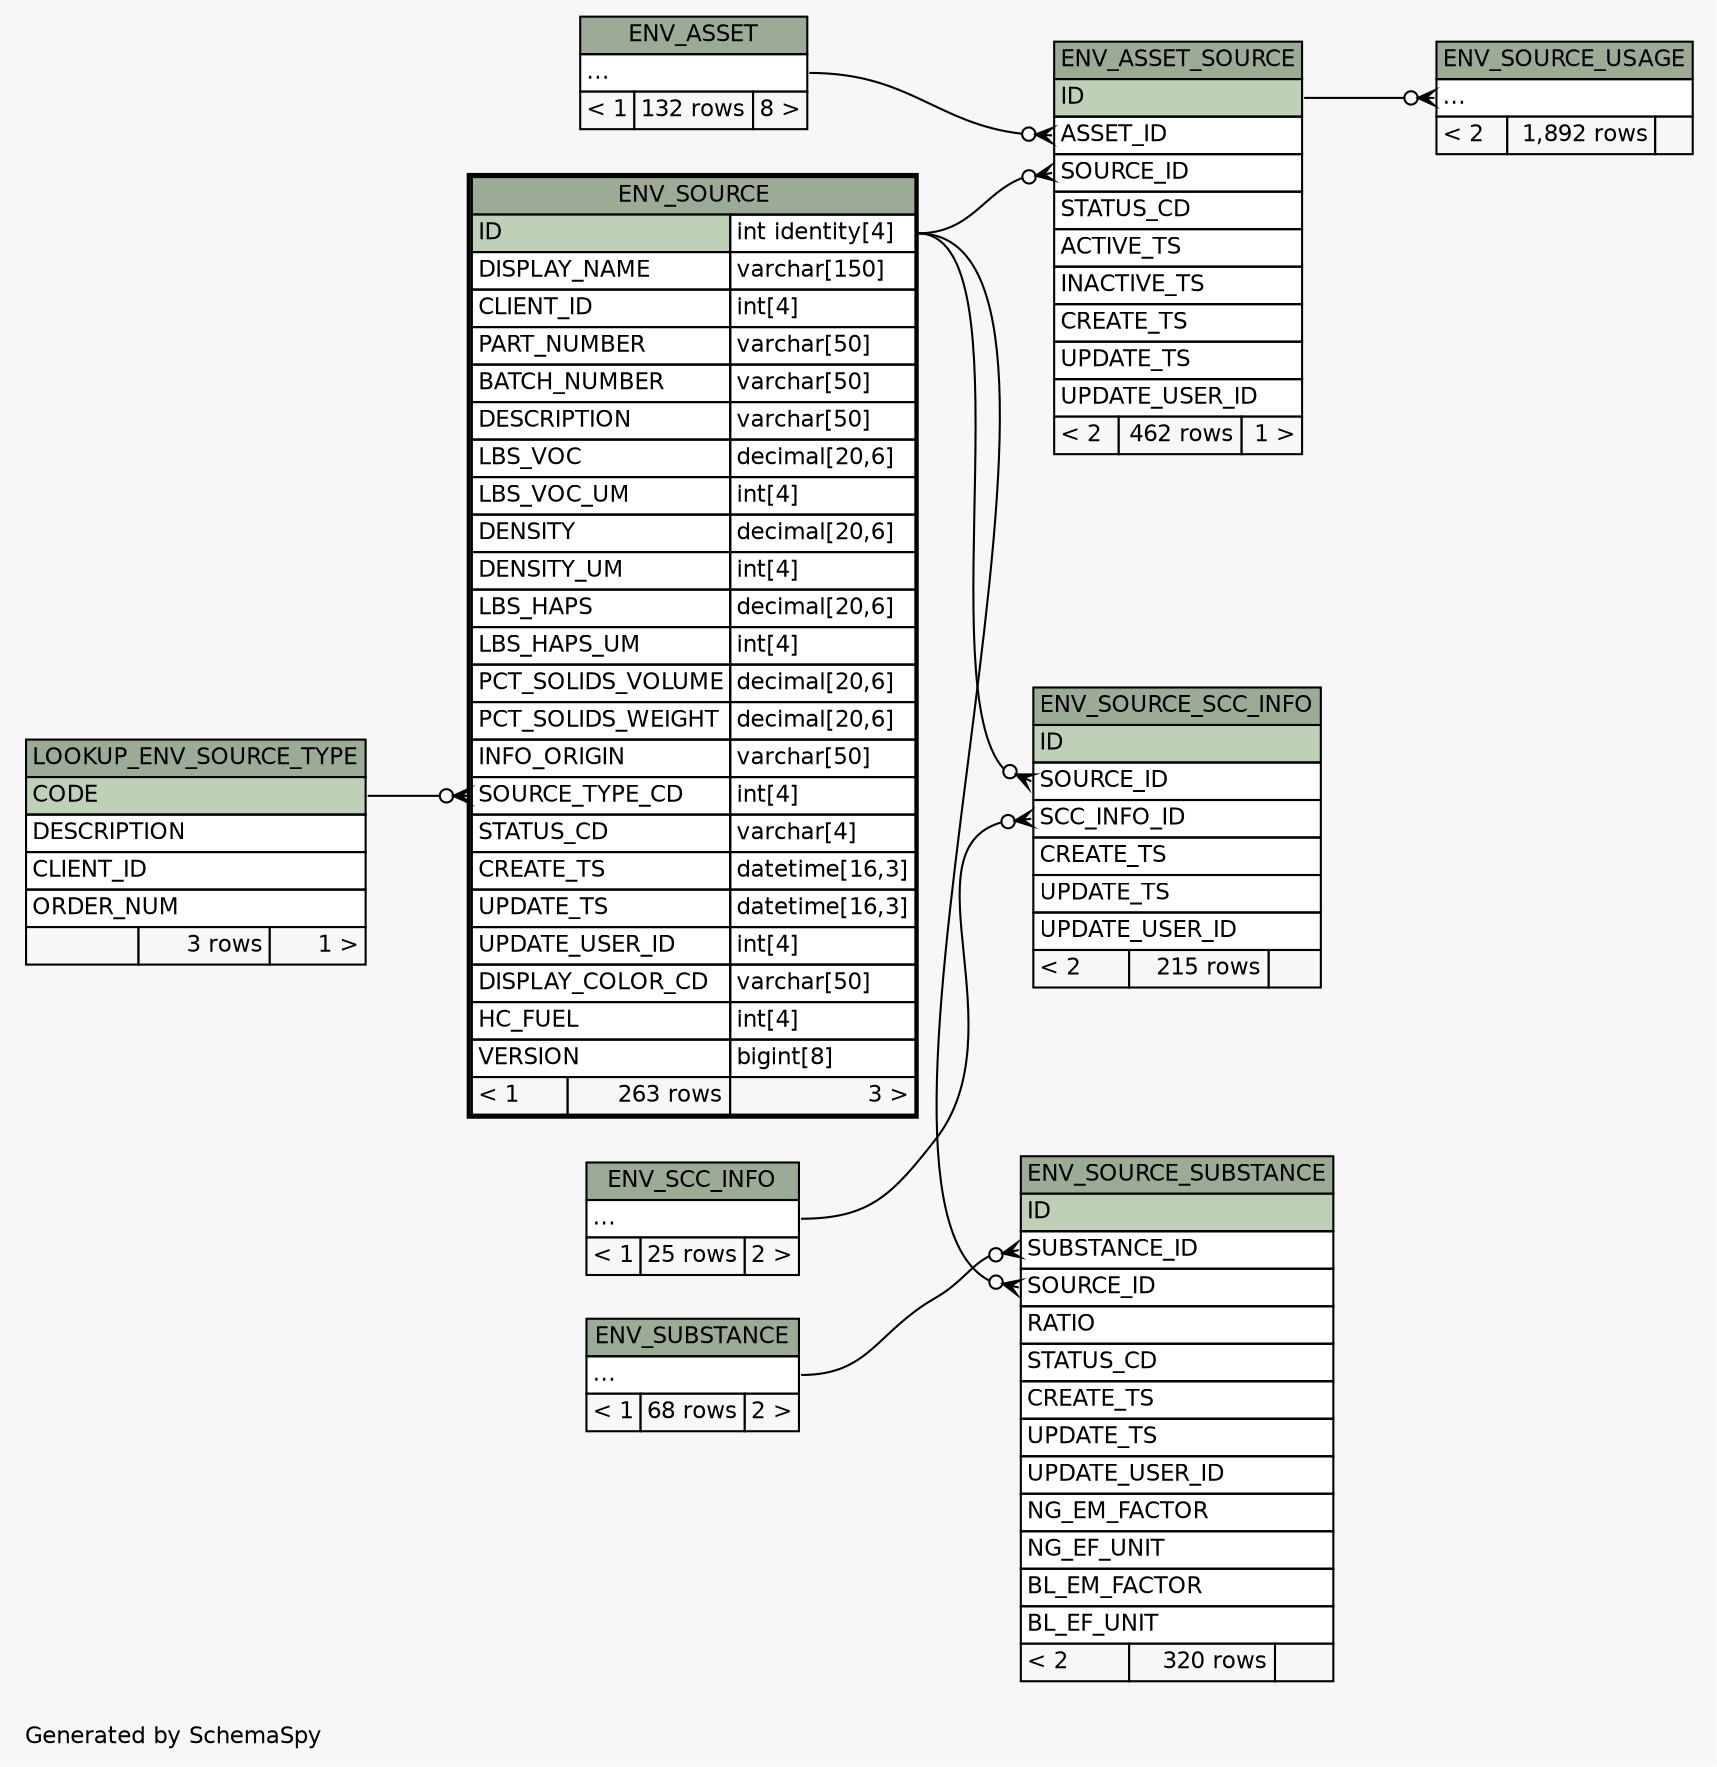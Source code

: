 // dot 2.28.0 on Windows 7 6.1
// SchemaSpy rev 590
digraph "twoDegreesRelationshipsDiagram" {
  graph [
    rankdir="RL"
    bgcolor="#f7f7f7"
    label="\nGenerated by SchemaSpy"
    labeljust="l"
    nodesep="0.18"
    ranksep="0.46"
    fontname="Helvetica"
    fontsize="11"
  ];
  node [
    fontname="Helvetica"
    fontsize="11"
    shape="plaintext"
  ];
  edge [
    arrowsize="0.8"
  ];
  "ENV_ASSET_SOURCE":"ASSET_ID":w -> "ENV_ASSET":"elipses":e [arrowhead=none dir=back arrowtail=crowodot];
  "ENV_ASSET_SOURCE":"SOURCE_ID":w -> "ENV_SOURCE":"ID.type":e [arrowhead=none dir=back arrowtail=crowodot];
  "ENV_SOURCE":"SOURCE_TYPE_CD":w -> "LOOKUP_ENV_SOURCE_TYPE":"CODE":e [arrowhead=none dir=back arrowtail=crowodot];
  "ENV_SOURCE_SCC_INFO":"SCC_INFO_ID":w -> "ENV_SCC_INFO":"elipses":e [arrowhead=none dir=back arrowtail=crowodot];
  "ENV_SOURCE_SCC_INFO":"SOURCE_ID":w -> "ENV_SOURCE":"ID.type":e [arrowhead=none dir=back arrowtail=crowodot];
  "ENV_SOURCE_SUBSTANCE":"SOURCE_ID":w -> "ENV_SOURCE":"ID.type":e [arrowhead=none dir=back arrowtail=crowodot];
  "ENV_SOURCE_SUBSTANCE":"SUBSTANCE_ID":w -> "ENV_SUBSTANCE":"elipses":e [arrowhead=none dir=back arrowtail=crowodot];
  "ENV_SOURCE_USAGE":"elipses":w -> "ENV_ASSET_SOURCE":"ID":e [arrowhead=none dir=back arrowtail=crowodot];
  "ENV_ASSET" [
    label=<
    <TABLE BORDER="0" CELLBORDER="1" CELLSPACING="0" BGCOLOR="#ffffff">
      <TR><TD COLSPAN="3" BGCOLOR="#9bab96" ALIGN="CENTER">ENV_ASSET</TD></TR>
      <TR><TD PORT="elipses" COLSPAN="3" ALIGN="LEFT">...</TD></TR>
      <TR><TD ALIGN="LEFT" BGCOLOR="#f7f7f7">&lt; 1</TD><TD ALIGN="RIGHT" BGCOLOR="#f7f7f7">132 rows</TD><TD ALIGN="RIGHT" BGCOLOR="#f7f7f7">8 &gt;</TD></TR>
    </TABLE>>
    URL="ENV_ASSET.html"
    tooltip="ENV_ASSET"
  ];
  "ENV_ASSET_SOURCE" [
    label=<
    <TABLE BORDER="0" CELLBORDER="1" CELLSPACING="0" BGCOLOR="#ffffff">
      <TR><TD COLSPAN="3" BGCOLOR="#9bab96" ALIGN="CENTER">ENV_ASSET_SOURCE</TD></TR>
      <TR><TD PORT="ID" COLSPAN="3" BGCOLOR="#bed1b8" ALIGN="LEFT">ID</TD></TR>
      <TR><TD PORT="ASSET_ID" COLSPAN="3" ALIGN="LEFT">ASSET_ID</TD></TR>
      <TR><TD PORT="SOURCE_ID" COLSPAN="3" ALIGN="LEFT">SOURCE_ID</TD></TR>
      <TR><TD PORT="STATUS_CD" COLSPAN="3" ALIGN="LEFT">STATUS_CD</TD></TR>
      <TR><TD PORT="ACTIVE_TS" COLSPAN="3" ALIGN="LEFT">ACTIVE_TS</TD></TR>
      <TR><TD PORT="INACTIVE_TS" COLSPAN="3" ALIGN="LEFT">INACTIVE_TS</TD></TR>
      <TR><TD PORT="CREATE_TS" COLSPAN="3" ALIGN="LEFT">CREATE_TS</TD></TR>
      <TR><TD PORT="UPDATE_TS" COLSPAN="3" ALIGN="LEFT">UPDATE_TS</TD></TR>
      <TR><TD PORT="UPDATE_USER_ID" COLSPAN="3" ALIGN="LEFT">UPDATE_USER_ID</TD></TR>
      <TR><TD ALIGN="LEFT" BGCOLOR="#f7f7f7">&lt; 2</TD><TD ALIGN="RIGHT" BGCOLOR="#f7f7f7">462 rows</TD><TD ALIGN="RIGHT" BGCOLOR="#f7f7f7">1 &gt;</TD></TR>
    </TABLE>>
    URL="ENV_ASSET_SOURCE.html"
    tooltip="ENV_ASSET_SOURCE"
  ];
  "ENV_SCC_INFO" [
    label=<
    <TABLE BORDER="0" CELLBORDER="1" CELLSPACING="0" BGCOLOR="#ffffff">
      <TR><TD COLSPAN="3" BGCOLOR="#9bab96" ALIGN="CENTER">ENV_SCC_INFO</TD></TR>
      <TR><TD PORT="elipses" COLSPAN="3" ALIGN="LEFT">...</TD></TR>
      <TR><TD ALIGN="LEFT" BGCOLOR="#f7f7f7">&lt; 1</TD><TD ALIGN="RIGHT" BGCOLOR="#f7f7f7">25 rows</TD><TD ALIGN="RIGHT" BGCOLOR="#f7f7f7">2 &gt;</TD></TR>
    </TABLE>>
    URL="ENV_SCC_INFO.html"
    tooltip="ENV_SCC_INFO"
  ];
  "ENV_SOURCE" [
    label=<
    <TABLE BORDER="2" CELLBORDER="1" CELLSPACING="0" BGCOLOR="#ffffff">
      <TR><TD COLSPAN="3" BGCOLOR="#9bab96" ALIGN="CENTER">ENV_SOURCE</TD></TR>
      <TR><TD PORT="ID" COLSPAN="2" BGCOLOR="#bed1b8" ALIGN="LEFT">ID</TD><TD PORT="ID.type" ALIGN="LEFT">int identity[4]</TD></TR>
      <TR><TD PORT="DISPLAY_NAME" COLSPAN="2" ALIGN="LEFT">DISPLAY_NAME</TD><TD PORT="DISPLAY_NAME.type" ALIGN="LEFT">varchar[150]</TD></TR>
      <TR><TD PORT="CLIENT_ID" COLSPAN="2" ALIGN="LEFT">CLIENT_ID</TD><TD PORT="CLIENT_ID.type" ALIGN="LEFT">int[4]</TD></TR>
      <TR><TD PORT="PART_NUMBER" COLSPAN="2" ALIGN="LEFT">PART_NUMBER</TD><TD PORT="PART_NUMBER.type" ALIGN="LEFT">varchar[50]</TD></TR>
      <TR><TD PORT="BATCH_NUMBER" COLSPAN="2" ALIGN="LEFT">BATCH_NUMBER</TD><TD PORT="BATCH_NUMBER.type" ALIGN="LEFT">varchar[50]</TD></TR>
      <TR><TD PORT="DESCRIPTION" COLSPAN="2" ALIGN="LEFT">DESCRIPTION</TD><TD PORT="DESCRIPTION.type" ALIGN="LEFT">varchar[50]</TD></TR>
      <TR><TD PORT="LBS_VOC" COLSPAN="2" ALIGN="LEFT">LBS_VOC</TD><TD PORT="LBS_VOC.type" ALIGN="LEFT">decimal[20,6]</TD></TR>
      <TR><TD PORT="LBS_VOC_UM" COLSPAN="2" ALIGN="LEFT">LBS_VOC_UM</TD><TD PORT="LBS_VOC_UM.type" ALIGN="LEFT">int[4]</TD></TR>
      <TR><TD PORT="DENSITY" COLSPAN="2" ALIGN="LEFT">DENSITY</TD><TD PORT="DENSITY.type" ALIGN="LEFT">decimal[20,6]</TD></TR>
      <TR><TD PORT="DENSITY_UM" COLSPAN="2" ALIGN="LEFT">DENSITY_UM</TD><TD PORT="DENSITY_UM.type" ALIGN="LEFT">int[4]</TD></TR>
      <TR><TD PORT="LBS_HAPS" COLSPAN="2" ALIGN="LEFT">LBS_HAPS</TD><TD PORT="LBS_HAPS.type" ALIGN="LEFT">decimal[20,6]</TD></TR>
      <TR><TD PORT="LBS_HAPS_UM" COLSPAN="2" ALIGN="LEFT">LBS_HAPS_UM</TD><TD PORT="LBS_HAPS_UM.type" ALIGN="LEFT">int[4]</TD></TR>
      <TR><TD PORT="PCT_SOLIDS_VOLUME" COLSPAN="2" ALIGN="LEFT">PCT_SOLIDS_VOLUME</TD><TD PORT="PCT_SOLIDS_VOLUME.type" ALIGN="LEFT">decimal[20,6]</TD></TR>
      <TR><TD PORT="PCT_SOLIDS_WEIGHT" COLSPAN="2" ALIGN="LEFT">PCT_SOLIDS_WEIGHT</TD><TD PORT="PCT_SOLIDS_WEIGHT.type" ALIGN="LEFT">decimal[20,6]</TD></TR>
      <TR><TD PORT="INFO_ORIGIN" COLSPAN="2" ALIGN="LEFT">INFO_ORIGIN</TD><TD PORT="INFO_ORIGIN.type" ALIGN="LEFT">varchar[50]</TD></TR>
      <TR><TD PORT="SOURCE_TYPE_CD" COLSPAN="2" ALIGN="LEFT">SOURCE_TYPE_CD</TD><TD PORT="SOURCE_TYPE_CD.type" ALIGN="LEFT">int[4]</TD></TR>
      <TR><TD PORT="STATUS_CD" COLSPAN="2" ALIGN="LEFT">STATUS_CD</TD><TD PORT="STATUS_CD.type" ALIGN="LEFT">varchar[4]</TD></TR>
      <TR><TD PORT="CREATE_TS" COLSPAN="2" ALIGN="LEFT">CREATE_TS</TD><TD PORT="CREATE_TS.type" ALIGN="LEFT">datetime[16,3]</TD></TR>
      <TR><TD PORT="UPDATE_TS" COLSPAN="2" ALIGN="LEFT">UPDATE_TS</TD><TD PORT="UPDATE_TS.type" ALIGN="LEFT">datetime[16,3]</TD></TR>
      <TR><TD PORT="UPDATE_USER_ID" COLSPAN="2" ALIGN="LEFT">UPDATE_USER_ID</TD><TD PORT="UPDATE_USER_ID.type" ALIGN="LEFT">int[4]</TD></TR>
      <TR><TD PORT="DISPLAY_COLOR_CD" COLSPAN="2" ALIGN="LEFT">DISPLAY_COLOR_CD</TD><TD PORT="DISPLAY_COLOR_CD.type" ALIGN="LEFT">varchar[50]</TD></TR>
      <TR><TD PORT="HC_FUEL" COLSPAN="2" ALIGN="LEFT">HC_FUEL</TD><TD PORT="HC_FUEL.type" ALIGN="LEFT">int[4]</TD></TR>
      <TR><TD PORT="VERSION" COLSPAN="2" ALIGN="LEFT">VERSION</TD><TD PORT="VERSION.type" ALIGN="LEFT">bigint[8]</TD></TR>
      <TR><TD ALIGN="LEFT" BGCOLOR="#f7f7f7">&lt; 1</TD><TD ALIGN="RIGHT" BGCOLOR="#f7f7f7">263 rows</TD><TD ALIGN="RIGHT" BGCOLOR="#f7f7f7">3 &gt;</TD></TR>
    </TABLE>>
    URL="ENV_SOURCE.html"
    tooltip="ENV_SOURCE"
  ];
  "ENV_SOURCE_SCC_INFO" [
    label=<
    <TABLE BORDER="0" CELLBORDER="1" CELLSPACING="0" BGCOLOR="#ffffff">
      <TR><TD COLSPAN="3" BGCOLOR="#9bab96" ALIGN="CENTER">ENV_SOURCE_SCC_INFO</TD></TR>
      <TR><TD PORT="ID" COLSPAN="3" BGCOLOR="#bed1b8" ALIGN="LEFT">ID</TD></TR>
      <TR><TD PORT="SOURCE_ID" COLSPAN="3" ALIGN="LEFT">SOURCE_ID</TD></TR>
      <TR><TD PORT="SCC_INFO_ID" COLSPAN="3" ALIGN="LEFT">SCC_INFO_ID</TD></TR>
      <TR><TD PORT="CREATE_TS" COLSPAN="3" ALIGN="LEFT">CREATE_TS</TD></TR>
      <TR><TD PORT="UPDATE_TS" COLSPAN="3" ALIGN="LEFT">UPDATE_TS</TD></TR>
      <TR><TD PORT="UPDATE_USER_ID" COLSPAN="3" ALIGN="LEFT">UPDATE_USER_ID</TD></TR>
      <TR><TD ALIGN="LEFT" BGCOLOR="#f7f7f7">&lt; 2</TD><TD ALIGN="RIGHT" BGCOLOR="#f7f7f7">215 rows</TD><TD ALIGN="RIGHT" BGCOLOR="#f7f7f7">  </TD></TR>
    </TABLE>>
    URL="ENV_SOURCE_SCC_INFO.html"
    tooltip="ENV_SOURCE_SCC_INFO"
  ];
  "ENV_SOURCE_SUBSTANCE" [
    label=<
    <TABLE BORDER="0" CELLBORDER="1" CELLSPACING="0" BGCOLOR="#ffffff">
      <TR><TD COLSPAN="3" BGCOLOR="#9bab96" ALIGN="CENTER">ENV_SOURCE_SUBSTANCE</TD></TR>
      <TR><TD PORT="ID" COLSPAN="3" BGCOLOR="#bed1b8" ALIGN="LEFT">ID</TD></TR>
      <TR><TD PORT="SUBSTANCE_ID" COLSPAN="3" ALIGN="LEFT">SUBSTANCE_ID</TD></TR>
      <TR><TD PORT="SOURCE_ID" COLSPAN="3" ALIGN="LEFT">SOURCE_ID</TD></TR>
      <TR><TD PORT="RATIO" COLSPAN="3" ALIGN="LEFT">RATIO</TD></TR>
      <TR><TD PORT="STATUS_CD" COLSPAN="3" ALIGN="LEFT">STATUS_CD</TD></TR>
      <TR><TD PORT="CREATE_TS" COLSPAN="3" ALIGN="LEFT">CREATE_TS</TD></TR>
      <TR><TD PORT="UPDATE_TS" COLSPAN="3" ALIGN="LEFT">UPDATE_TS</TD></TR>
      <TR><TD PORT="UPDATE_USER_ID" COLSPAN="3" ALIGN="LEFT">UPDATE_USER_ID</TD></TR>
      <TR><TD PORT="NG_EM_FACTOR" COLSPAN="3" ALIGN="LEFT">NG_EM_FACTOR</TD></TR>
      <TR><TD PORT="NG_EF_UNIT" COLSPAN="3" ALIGN="LEFT">NG_EF_UNIT</TD></TR>
      <TR><TD PORT="BL_EM_FACTOR" COLSPAN="3" ALIGN="LEFT">BL_EM_FACTOR</TD></TR>
      <TR><TD PORT="BL_EF_UNIT" COLSPAN="3" ALIGN="LEFT">BL_EF_UNIT</TD></TR>
      <TR><TD ALIGN="LEFT" BGCOLOR="#f7f7f7">&lt; 2</TD><TD ALIGN="RIGHT" BGCOLOR="#f7f7f7">320 rows</TD><TD ALIGN="RIGHT" BGCOLOR="#f7f7f7">  </TD></TR>
    </TABLE>>
    URL="ENV_SOURCE_SUBSTANCE.html"
    tooltip="ENV_SOURCE_SUBSTANCE"
  ];
  "ENV_SOURCE_USAGE" [
    label=<
    <TABLE BORDER="0" CELLBORDER="1" CELLSPACING="0" BGCOLOR="#ffffff">
      <TR><TD COLSPAN="3" BGCOLOR="#9bab96" ALIGN="CENTER">ENV_SOURCE_USAGE</TD></TR>
      <TR><TD PORT="elipses" COLSPAN="3" ALIGN="LEFT">...</TD></TR>
      <TR><TD ALIGN="LEFT" BGCOLOR="#f7f7f7">&lt; 2</TD><TD ALIGN="RIGHT" BGCOLOR="#f7f7f7">1,892 rows</TD><TD ALIGN="RIGHT" BGCOLOR="#f7f7f7">  </TD></TR>
    </TABLE>>
    URL="ENV_SOURCE_USAGE.html"
    tooltip="ENV_SOURCE_USAGE"
  ];
  "ENV_SUBSTANCE" [
    label=<
    <TABLE BORDER="0" CELLBORDER="1" CELLSPACING="0" BGCOLOR="#ffffff">
      <TR><TD COLSPAN="3" BGCOLOR="#9bab96" ALIGN="CENTER">ENV_SUBSTANCE</TD></TR>
      <TR><TD PORT="elipses" COLSPAN="3" ALIGN="LEFT">...</TD></TR>
      <TR><TD ALIGN="LEFT" BGCOLOR="#f7f7f7">&lt; 1</TD><TD ALIGN="RIGHT" BGCOLOR="#f7f7f7">68 rows</TD><TD ALIGN="RIGHT" BGCOLOR="#f7f7f7">2 &gt;</TD></TR>
    </TABLE>>
    URL="ENV_SUBSTANCE.html"
    tooltip="ENV_SUBSTANCE"
  ];
  "LOOKUP_ENV_SOURCE_TYPE" [
    label=<
    <TABLE BORDER="0" CELLBORDER="1" CELLSPACING="0" BGCOLOR="#ffffff">
      <TR><TD COLSPAN="3" BGCOLOR="#9bab96" ALIGN="CENTER">LOOKUP_ENV_SOURCE_TYPE</TD></TR>
      <TR><TD PORT="CODE" COLSPAN="3" BGCOLOR="#bed1b8" ALIGN="LEFT">CODE</TD></TR>
      <TR><TD PORT="DESCRIPTION" COLSPAN="3" ALIGN="LEFT">DESCRIPTION</TD></TR>
      <TR><TD PORT="CLIENT_ID" COLSPAN="3" ALIGN="LEFT">CLIENT_ID</TD></TR>
      <TR><TD PORT="ORDER_NUM" COLSPAN="3" ALIGN="LEFT">ORDER_NUM</TD></TR>
      <TR><TD ALIGN="LEFT" BGCOLOR="#f7f7f7">  </TD><TD ALIGN="RIGHT" BGCOLOR="#f7f7f7">3 rows</TD><TD ALIGN="RIGHT" BGCOLOR="#f7f7f7">1 &gt;</TD></TR>
    </TABLE>>
    URL="LOOKUP_ENV_SOURCE_TYPE.html"
    tooltip="LOOKUP_ENV_SOURCE_TYPE"
  ];
}

